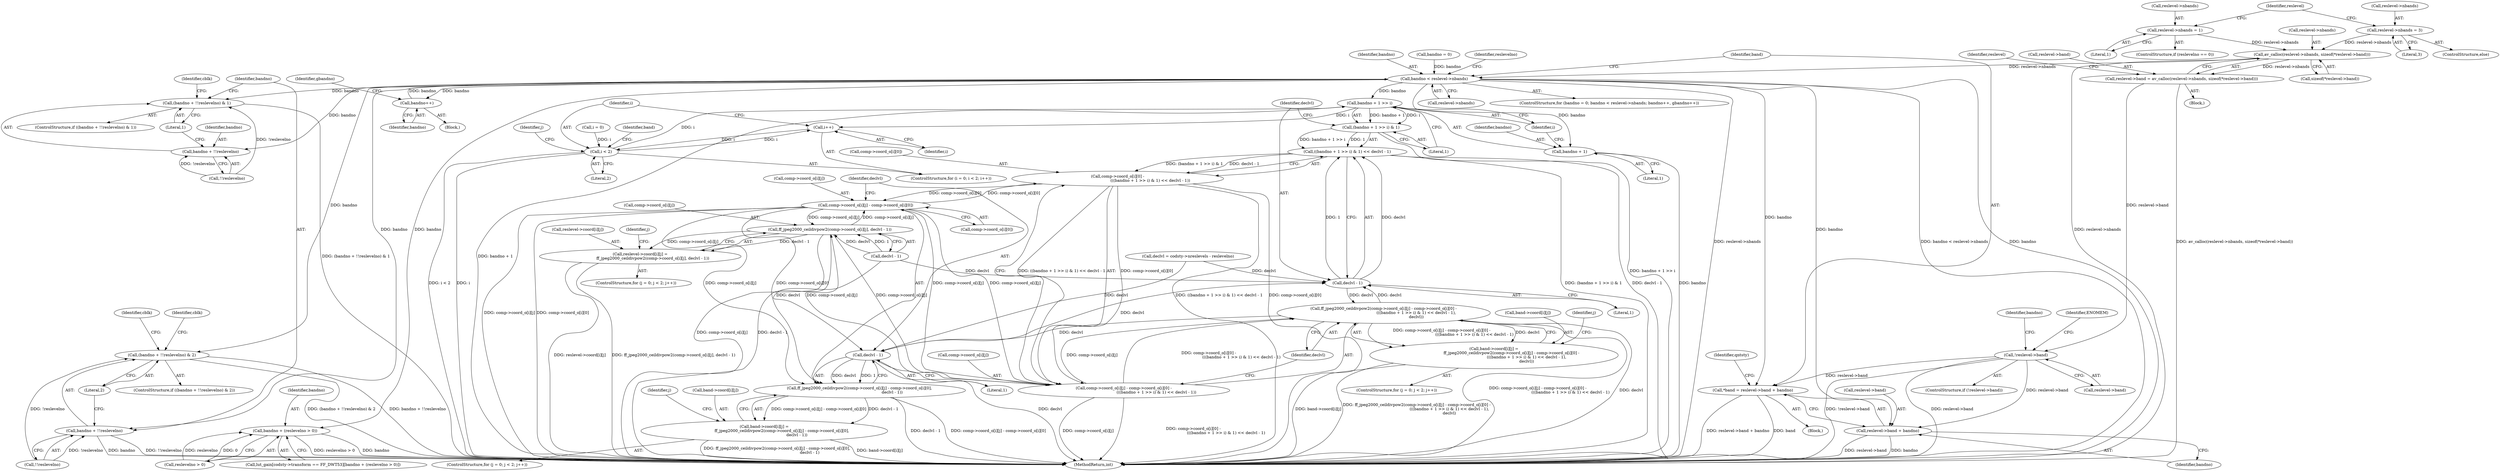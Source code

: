 digraph "0_FFmpeg_912ce9dd2080c5837285a471d750fa311e09b555_0@API" {
"1000501" [label="(Call,av_calloc(reslevel->nbands, sizeof(*reslevel->band)))"];
"1000388" [label="(Call,reslevel->nbands = 1)"];
"1000394" [label="(Call,reslevel->nbands = 3)"];
"1000497" [label="(Call,reslevel->band = av_calloc(reslevel->nbands, sizeof(*reslevel->band)))"];
"1000511" [label="(Call,!reslevel->band)"];
"1000534" [label="(Call,*band = reslevel->band + bandno)"];
"1000536" [label="(Call,reslevel->band + bandno)"];
"1000522" [label="(Call,bandno < reslevel->nbands)"];
"1000528" [label="(Call,bandno++)"];
"1000571" [label="(Call,bandno + (reslevelno > 0))"];
"1000791" [label="(Call,bandno + 1 >> i)"];
"1000753" [label="(Call,i++)"];
"1000750" [label="(Call,i < 2)"];
"1000790" [label="(Call,(bandno + 1 >> i) & 1)"];
"1000789" [label="(Call,((bandno + 1 >> i) & 1) << declvl - 1)"];
"1000781" [label="(Call,comp->coord_o[i][0] -\n                                                    (((bandno + 1 >> i) & 1) << declvl - 1))"];
"1000694" [label="(Call,comp->coord_o[i][j] - comp->coord_o[i][0])"];
"1000355" [label="(Call,ff_jpeg2000_ceildivpow2(comp->coord_o[i][j], declvl - 1))"];
"1000347" [label="(Call,reslevel->coord[i][j] =\n                    ff_jpeg2000_ceildivpow2(comp->coord_o[i][j], declvl - 1))"];
"1000773" [label="(Call,comp->coord_o[i][j] - comp->coord_o[i][0] -\n                                                    (((bandno + 1 >> i) & 1) << declvl - 1))"];
"1000772" [label="(Call,ff_jpeg2000_ceildivpow2(comp->coord_o[i][j] - comp->coord_o[i][0] -\n                                                    (((bandno + 1 >> i) & 1) << declvl - 1),\n                                                    declvl))"];
"1000709" [label="(Call,declvl - 1)"];
"1000693" [label="(Call,ff_jpeg2000_ceildivpow2(comp->coord_o[i][j] - comp->coord_o[i][0],\n                                                    declvl - 1))"];
"1000685" [label="(Call,band->coord[i][j] =\n                            ff_jpeg2000_ceildivpow2(comp->coord_o[i][j] - comp->coord_o[i][0],\n                                                    declvl - 1))"];
"1000797" [label="(Call,declvl - 1)"];
"1000764" [label="(Call,band->coord[i][j] =\n                            ff_jpeg2000_ceildivpow2(comp->coord_o[i][j] - comp->coord_o[i][0] -\n                                                    (((bandno + 1 >> i) & 1) << declvl - 1),\n                                                    declvl))"];
"1000792" [label="(Call,bandno + 1)"];
"1001389" [label="(Call,(bandno + !!reslevelno) & 1)"];
"1001390" [label="(Call,bandno + !!reslevelno)"];
"1001468" [label="(Call,(bandno + !!reslevelno) & 2)"];
"1001469" [label="(Call,bandno + !!reslevelno)"];
"1001469" [label="(Call,bandno + !!reslevelno)"];
"1000773" [label="(Call,comp->coord_o[i][j] - comp->coord_o[i][0] -\n                                                    (((bandno + 1 >> i) & 1) << declvl - 1))"];
"1000694" [label="(Call,comp->coord_o[i][j] - comp->coord_o[i][0])"];
"1000799" [label="(Literal,1)"];
"1000389" [label="(Call,reslevel->nbands)"];
"1000520" [label="(Identifier,bandno)"];
"1001392" [label="(Call,!!reslevelno)"];
"1001467" [label="(ControlStructure,if ((bandno + !!reslevelno) & 2))"];
"1000524" [label="(Call,reslevel->nbands)"];
"1001480" [label="(Identifier,cblk)"];
"1000392" [label="(Literal,1)"];
"1000527" [label="(Block,)"];
"1001548" [label="(Identifier,cblk)"];
"1000522" [label="(Call,bandno < reslevel->nbands)"];
"1000404" [label="(Identifier,reslevel)"];
"1000346" [label="(Identifier,j)"];
"1000757" [label="(Identifier,j)"];
"1000797" [label="(Call,declvl - 1)"];
"1000497" [label="(Call,reslevel->band = av_calloc(reslevel->nbands, sizeof(*reslevel->band)))"];
"1000755" [label="(ControlStructure,for (j = 0; j < 2; j++))"];
"1000501" [label="(Call,av_calloc(reslevel->nbands, sizeof(*reslevel->band)))"];
"1000338" [label="(ControlStructure,for (j = 0; j < 2; j++))"];
"1000791" [label="(Call,bandno + 1 >> i)"];
"1000388" [label="(Call,reslevel->nbands = 1)"];
"1000529" [label="(Identifier,bandno)"];
"1000803" [label="(Identifier,band)"];
"1001471" [label="(Call,!!reslevelno)"];
"1000534" [label="(Call,*band = reslevel->band + bandno)"];
"1000796" [label="(Literal,1)"];
"1000781" [label="(Call,comp->coord_o[i][0] -\n                                                    (((bandno + 1 >> i) & 1) << declvl - 1))"];
"1000790" [label="(Call,(bandno + 1 >> i) & 1)"];
"1000793" [label="(Identifier,bandno)"];
"1000311" [label="(Identifier,reslevelno)"];
"1001389" [label="(Call,(bandno + !!reslevelno) & 1)"];
"1000794" [label="(Literal,1)"];
"1001391" [label="(Identifier,bandno)"];
"1000518" [label="(ControlStructure,for (bandno = 0; bandno < reslevel->nbands; bandno++, gbandno++))"];
"1000394" [label="(Call,reslevel->nbands = 3)"];
"1000398" [label="(Literal,3)"];
"1000312" [label="(Block,)"];
"1001401" [label="(Identifier,cblk)"];
"1000709" [label="(Call,declvl - 1)"];
"1000536" [label="(Call,reslevel->band + bandno)"];
"1001573" [label="(MethodReturn,int)"];
"1000754" [label="(Identifier,i)"];
"1000528" [label="(Call,bandno++)"];
"1000571" [label="(Call,bandno + (reslevelno > 0))"];
"1001474" [label="(Literal,2)"];
"1000513" [label="(Identifier,reslevel)"];
"1000686" [label="(Call,band->coord[i][j])"];
"1000774" [label="(Call,comp->coord_o[i][j])"];
"1000572" [label="(Identifier,bandno)"];
"1000314" [label="(Call,declvl = codsty->nreslevels - reslevelno)"];
"1000684" [label="(Identifier,j)"];
"1000512" [label="(Call,reslevel->band)"];
"1000795" [label="(Identifier,i)"];
"1000519" [label="(Call,bandno = 0)"];
"1000702" [label="(Call,comp->coord_o[i][0])"];
"1000537" [label="(Call,reslevel->band)"];
"1000751" [label="(Identifier,i)"];
"1000363" [label="(Call,declvl - 1)"];
"1000540" [label="(Identifier,bandno)"];
"1001395" [label="(Literal,1)"];
"1000710" [label="(Identifier,declvl)"];
"1000517" [label="(Identifier,ENOMEM)"];
"1000384" [label="(ControlStructure,if (reslevelno == 0))"];
"1001390" [label="(Call,bandno + !!reslevelno)"];
"1000746" [label="(ControlStructure,for (i = 0; i < 2; i++))"];
"1000355" [label="(Call,ff_jpeg2000_ceildivpow2(comp->coord_o[i][j], declvl - 1))"];
"1000772" [label="(Call,ff_jpeg2000_ceildivpow2(comp->coord_o[i][j] - comp->coord_o[i][0] -\n                                                    (((bandno + 1 >> i) & 1) << declvl - 1),\n                                                    declvl))"];
"1000753" [label="(Call,i++)"];
"1000750" [label="(Call,i < 2)"];
"1000393" [label="(ControlStructure,else)"];
"1000348" [label="(Call,reslevel->coord[i][j])"];
"1000792" [label="(Call,bandno + 1)"];
"1000535" [label="(Identifier,band)"];
"1000765" [label="(Call,band->coord[i][j])"];
"1001388" [label="(ControlStructure,if ((bandno + !!reslevelno) & 1))"];
"1000782" [label="(Call,comp->coord_o[i][0])"];
"1000347" [label="(Call,reslevel->coord[i][j] =\n                    ff_jpeg2000_ceildivpow2(comp->coord_o[i][j], declvl - 1))"];
"1000505" [label="(Call,sizeof(*reslevel->band))"];
"1000711" [label="(Literal,1)"];
"1000502" [label="(Call,reslevel->nbands)"];
"1000573" [label="(Call,reslevelno > 0)"];
"1000676" [label="(ControlStructure,for (j = 0; j < 2; j++))"];
"1000685" [label="(Call,band->coord[i][j] =\n                            ff_jpeg2000_ceildivpow2(comp->coord_o[i][j] - comp->coord_o[i][0],\n                                                    declvl - 1))"];
"1000498" [label="(Call,reslevel->band)"];
"1000764" [label="(Call,band->coord[i][j] =\n                            ff_jpeg2000_ceildivpow2(comp->coord_o[i][j] - comp->coord_o[i][0] -\n                                                    (((bandno + 1 >> i) & 1) << declvl - 1),\n                                                    declvl))"];
"1000510" [label="(ControlStructure,if (!reslevel->band))"];
"1001468" [label="(Call,(bandno + !!reslevelno) & 2)"];
"1000693" [label="(Call,ff_jpeg2000_ceildivpow2(comp->coord_o[i][j] - comp->coord_o[i][0],\n                                                    declvl - 1))"];
"1000789" [label="(Call,((bandno + 1 >> i) & 1) << declvl - 1)"];
"1000563" [label="(Call,lut_gain[codsty->transform == FF_DWT53][bandno + (reslevelno > 0)])"];
"1000531" [label="(Identifier,gbandno)"];
"1000532" [label="(Block,)"];
"1000546" [label="(Identifier,qntsty)"];
"1000695" [label="(Call,comp->coord_o[i][j])"];
"1000800" [label="(Identifier,declvl)"];
"1000356" [label="(Call,comp->coord_o[i][j])"];
"1000511" [label="(Call,!reslevel->band)"];
"1000395" [label="(Call,reslevel->nbands)"];
"1000798" [label="(Identifier,declvl)"];
"1000747" [label="(Call,i = 0)"];
"1000763" [label="(Identifier,j)"];
"1001470" [label="(Identifier,bandno)"];
"1000523" [label="(Identifier,bandno)"];
"1000752" [label="(Literal,2)"];
"1000501" -> "1000497"  [label="AST: "];
"1000501" -> "1000505"  [label="CFG: "];
"1000502" -> "1000501"  [label="AST: "];
"1000505" -> "1000501"  [label="AST: "];
"1000497" -> "1000501"  [label="CFG: "];
"1000501" -> "1001573"  [label="DDG: reslevel->nbands"];
"1000501" -> "1000497"  [label="DDG: reslevel->nbands"];
"1000388" -> "1000501"  [label="DDG: reslevel->nbands"];
"1000394" -> "1000501"  [label="DDG: reslevel->nbands"];
"1000501" -> "1000522"  [label="DDG: reslevel->nbands"];
"1000388" -> "1000384"  [label="AST: "];
"1000388" -> "1000392"  [label="CFG: "];
"1000389" -> "1000388"  [label="AST: "];
"1000392" -> "1000388"  [label="AST: "];
"1000404" -> "1000388"  [label="CFG: "];
"1000394" -> "1000393"  [label="AST: "];
"1000394" -> "1000398"  [label="CFG: "];
"1000395" -> "1000394"  [label="AST: "];
"1000398" -> "1000394"  [label="AST: "];
"1000404" -> "1000394"  [label="CFG: "];
"1000497" -> "1000312"  [label="AST: "];
"1000498" -> "1000497"  [label="AST: "];
"1000513" -> "1000497"  [label="CFG: "];
"1000497" -> "1001573"  [label="DDG: av_calloc(reslevel->nbands, sizeof(*reslevel->band))"];
"1000497" -> "1000511"  [label="DDG: reslevel->band"];
"1000511" -> "1000510"  [label="AST: "];
"1000511" -> "1000512"  [label="CFG: "];
"1000512" -> "1000511"  [label="AST: "];
"1000517" -> "1000511"  [label="CFG: "];
"1000520" -> "1000511"  [label="CFG: "];
"1000511" -> "1001573"  [label="DDG: !reslevel->band"];
"1000511" -> "1001573"  [label="DDG: reslevel->band"];
"1000511" -> "1000534"  [label="DDG: reslevel->band"];
"1000511" -> "1000536"  [label="DDG: reslevel->band"];
"1000534" -> "1000532"  [label="AST: "];
"1000534" -> "1000536"  [label="CFG: "];
"1000535" -> "1000534"  [label="AST: "];
"1000536" -> "1000534"  [label="AST: "];
"1000546" -> "1000534"  [label="CFG: "];
"1000534" -> "1001573"  [label="DDG: reslevel->band + bandno"];
"1000534" -> "1001573"  [label="DDG: band"];
"1000522" -> "1000534"  [label="DDG: bandno"];
"1000536" -> "1000540"  [label="CFG: "];
"1000537" -> "1000536"  [label="AST: "];
"1000540" -> "1000536"  [label="AST: "];
"1000536" -> "1001573"  [label="DDG: bandno"];
"1000536" -> "1001573"  [label="DDG: reslevel->band"];
"1000522" -> "1000536"  [label="DDG: bandno"];
"1000522" -> "1000518"  [label="AST: "];
"1000522" -> "1000524"  [label="CFG: "];
"1000523" -> "1000522"  [label="AST: "];
"1000524" -> "1000522"  [label="AST: "];
"1000535" -> "1000522"  [label="CFG: "];
"1000311" -> "1000522"  [label="CFG: "];
"1000522" -> "1001573"  [label="DDG: reslevel->nbands"];
"1000522" -> "1001573"  [label="DDG: bandno < reslevel->nbands"];
"1000522" -> "1001573"  [label="DDG: bandno"];
"1000519" -> "1000522"  [label="DDG: bandno"];
"1000528" -> "1000522"  [label="DDG: bandno"];
"1000522" -> "1000528"  [label="DDG: bandno"];
"1000522" -> "1000571"  [label="DDG: bandno"];
"1000522" -> "1000791"  [label="DDG: bandno"];
"1000522" -> "1000792"  [label="DDG: bandno"];
"1000522" -> "1001389"  [label="DDG: bandno"];
"1000522" -> "1001390"  [label="DDG: bandno"];
"1000522" -> "1001468"  [label="DDG: bandno"];
"1000522" -> "1001469"  [label="DDG: bandno"];
"1000528" -> "1000527"  [label="AST: "];
"1000528" -> "1000529"  [label="CFG: "];
"1000529" -> "1000528"  [label="AST: "];
"1000531" -> "1000528"  [label="CFG: "];
"1000571" -> "1000563"  [label="AST: "];
"1000571" -> "1000573"  [label="CFG: "];
"1000572" -> "1000571"  [label="AST: "];
"1000573" -> "1000571"  [label="AST: "];
"1000563" -> "1000571"  [label="CFG: "];
"1000571" -> "1001573"  [label="DDG: bandno"];
"1000571" -> "1001573"  [label="DDG: reslevelno > 0"];
"1000573" -> "1000571"  [label="DDG: reslevelno"];
"1000573" -> "1000571"  [label="DDG: 0"];
"1000791" -> "1000790"  [label="AST: "];
"1000791" -> "1000795"  [label="CFG: "];
"1000792" -> "1000791"  [label="AST: "];
"1000795" -> "1000791"  [label="AST: "];
"1000796" -> "1000791"  [label="CFG: "];
"1000791" -> "1001573"  [label="DDG: bandno + 1"];
"1000791" -> "1000753"  [label="DDG: i"];
"1000791" -> "1000790"  [label="DDG: bandno + 1"];
"1000791" -> "1000790"  [label="DDG: i"];
"1000750" -> "1000791"  [label="DDG: i"];
"1000753" -> "1000746"  [label="AST: "];
"1000753" -> "1000754"  [label="CFG: "];
"1000754" -> "1000753"  [label="AST: "];
"1000751" -> "1000753"  [label="CFG: "];
"1000753" -> "1000750"  [label="DDG: i"];
"1000750" -> "1000753"  [label="DDG: i"];
"1000750" -> "1000746"  [label="AST: "];
"1000750" -> "1000752"  [label="CFG: "];
"1000751" -> "1000750"  [label="AST: "];
"1000752" -> "1000750"  [label="AST: "];
"1000757" -> "1000750"  [label="CFG: "];
"1000803" -> "1000750"  [label="CFG: "];
"1000750" -> "1001573"  [label="DDG: i"];
"1000750" -> "1001573"  [label="DDG: i < 2"];
"1000747" -> "1000750"  [label="DDG: i"];
"1000790" -> "1000789"  [label="AST: "];
"1000790" -> "1000796"  [label="CFG: "];
"1000796" -> "1000790"  [label="AST: "];
"1000798" -> "1000790"  [label="CFG: "];
"1000790" -> "1001573"  [label="DDG: bandno + 1 >> i"];
"1000790" -> "1000789"  [label="DDG: bandno + 1 >> i"];
"1000790" -> "1000789"  [label="DDG: 1"];
"1000789" -> "1000781"  [label="AST: "];
"1000789" -> "1000797"  [label="CFG: "];
"1000797" -> "1000789"  [label="AST: "];
"1000781" -> "1000789"  [label="CFG: "];
"1000789" -> "1001573"  [label="DDG: (bandno + 1 >> i) & 1"];
"1000789" -> "1001573"  [label="DDG: declvl - 1"];
"1000789" -> "1000781"  [label="DDG: (bandno + 1 >> i) & 1"];
"1000789" -> "1000781"  [label="DDG: declvl - 1"];
"1000797" -> "1000789"  [label="DDG: declvl"];
"1000797" -> "1000789"  [label="DDG: 1"];
"1000781" -> "1000773"  [label="AST: "];
"1000782" -> "1000781"  [label="AST: "];
"1000773" -> "1000781"  [label="CFG: "];
"1000781" -> "1001573"  [label="DDG: ((bandno + 1 >> i) & 1) << declvl - 1"];
"1000781" -> "1001573"  [label="DDG: comp->coord_o[i][0]"];
"1000781" -> "1000694"  [label="DDG: comp->coord_o[i][0]"];
"1000781" -> "1000773"  [label="DDG: comp->coord_o[i][0]"];
"1000781" -> "1000773"  [label="DDG: ((bandno + 1 >> i) & 1) << declvl - 1"];
"1000694" -> "1000781"  [label="DDG: comp->coord_o[i][0]"];
"1000694" -> "1000693"  [label="AST: "];
"1000694" -> "1000702"  [label="CFG: "];
"1000695" -> "1000694"  [label="AST: "];
"1000702" -> "1000694"  [label="AST: "];
"1000710" -> "1000694"  [label="CFG: "];
"1000694" -> "1001573"  [label="DDG: comp->coord_o[i][j]"];
"1000694" -> "1001573"  [label="DDG: comp->coord_o[i][0]"];
"1000694" -> "1000355"  [label="DDG: comp->coord_o[i][j]"];
"1000694" -> "1000693"  [label="DDG: comp->coord_o[i][j]"];
"1000694" -> "1000693"  [label="DDG: comp->coord_o[i][0]"];
"1000355" -> "1000694"  [label="DDG: comp->coord_o[i][j]"];
"1000773" -> "1000694"  [label="DDG: comp->coord_o[i][j]"];
"1000694" -> "1000773"  [label="DDG: comp->coord_o[i][j]"];
"1000355" -> "1000347"  [label="AST: "];
"1000355" -> "1000363"  [label="CFG: "];
"1000356" -> "1000355"  [label="AST: "];
"1000363" -> "1000355"  [label="AST: "];
"1000347" -> "1000355"  [label="CFG: "];
"1000355" -> "1001573"  [label="DDG: comp->coord_o[i][j]"];
"1000355" -> "1001573"  [label="DDG: declvl - 1"];
"1000355" -> "1000347"  [label="DDG: comp->coord_o[i][j]"];
"1000355" -> "1000347"  [label="DDG: declvl - 1"];
"1000773" -> "1000355"  [label="DDG: comp->coord_o[i][j]"];
"1000363" -> "1000355"  [label="DDG: declvl"];
"1000363" -> "1000355"  [label="DDG: 1"];
"1000355" -> "1000773"  [label="DDG: comp->coord_o[i][j]"];
"1000347" -> "1000338"  [label="AST: "];
"1000348" -> "1000347"  [label="AST: "];
"1000346" -> "1000347"  [label="CFG: "];
"1000347" -> "1001573"  [label="DDG: reslevel->coord[i][j]"];
"1000347" -> "1001573"  [label="DDG: ff_jpeg2000_ceildivpow2(comp->coord_o[i][j], declvl - 1)"];
"1000773" -> "1000772"  [label="AST: "];
"1000774" -> "1000773"  [label="AST: "];
"1000800" -> "1000773"  [label="CFG: "];
"1000773" -> "1001573"  [label="DDG: comp->coord_o[i][0] -\n                                                    (((bandno + 1 >> i) & 1) << declvl - 1)"];
"1000773" -> "1001573"  [label="DDG: comp->coord_o[i][j]"];
"1000773" -> "1000772"  [label="DDG: comp->coord_o[i][j]"];
"1000773" -> "1000772"  [label="DDG: comp->coord_o[i][0] -\n                                                    (((bandno + 1 >> i) & 1) << declvl - 1)"];
"1000772" -> "1000764"  [label="AST: "];
"1000772" -> "1000800"  [label="CFG: "];
"1000800" -> "1000772"  [label="AST: "];
"1000764" -> "1000772"  [label="CFG: "];
"1000772" -> "1001573"  [label="DDG: comp->coord_o[i][j] - comp->coord_o[i][0] -\n                                                    (((bandno + 1 >> i) & 1) << declvl - 1)"];
"1000772" -> "1001573"  [label="DDG: declvl"];
"1000772" -> "1000709"  [label="DDG: declvl"];
"1000772" -> "1000764"  [label="DDG: comp->coord_o[i][j] - comp->coord_o[i][0] -\n                                                    (((bandno + 1 >> i) & 1) << declvl - 1)"];
"1000772" -> "1000764"  [label="DDG: declvl"];
"1000772" -> "1000797"  [label="DDG: declvl"];
"1000797" -> "1000772"  [label="DDG: declvl"];
"1000709" -> "1000693"  [label="AST: "];
"1000709" -> "1000711"  [label="CFG: "];
"1000710" -> "1000709"  [label="AST: "];
"1000711" -> "1000709"  [label="AST: "];
"1000693" -> "1000709"  [label="CFG: "];
"1000709" -> "1001573"  [label="DDG: declvl"];
"1000709" -> "1000693"  [label="DDG: declvl"];
"1000709" -> "1000693"  [label="DDG: 1"];
"1000314" -> "1000709"  [label="DDG: declvl"];
"1000363" -> "1000709"  [label="DDG: declvl"];
"1000709" -> "1000797"  [label="DDG: declvl"];
"1000693" -> "1000685"  [label="AST: "];
"1000685" -> "1000693"  [label="CFG: "];
"1000693" -> "1001573"  [label="DDG: declvl - 1"];
"1000693" -> "1001573"  [label="DDG: comp->coord_o[i][j] - comp->coord_o[i][0]"];
"1000693" -> "1000685"  [label="DDG: comp->coord_o[i][j] - comp->coord_o[i][0]"];
"1000693" -> "1000685"  [label="DDG: declvl - 1"];
"1000685" -> "1000676"  [label="AST: "];
"1000686" -> "1000685"  [label="AST: "];
"1000684" -> "1000685"  [label="CFG: "];
"1000685" -> "1001573"  [label="DDG: ff_jpeg2000_ceildivpow2(comp->coord_o[i][j] - comp->coord_o[i][0],\n                                                    declvl - 1)"];
"1000685" -> "1001573"  [label="DDG: band->coord[i][j]"];
"1000797" -> "1000799"  [label="CFG: "];
"1000798" -> "1000797"  [label="AST: "];
"1000799" -> "1000797"  [label="AST: "];
"1000314" -> "1000797"  [label="DDG: declvl"];
"1000363" -> "1000797"  [label="DDG: declvl"];
"1000764" -> "1000755"  [label="AST: "];
"1000765" -> "1000764"  [label="AST: "];
"1000763" -> "1000764"  [label="CFG: "];
"1000764" -> "1001573"  [label="DDG: band->coord[i][j]"];
"1000764" -> "1001573"  [label="DDG: ff_jpeg2000_ceildivpow2(comp->coord_o[i][j] - comp->coord_o[i][0] -\n                                                    (((bandno + 1 >> i) & 1) << declvl - 1),\n                                                    declvl)"];
"1000792" -> "1000794"  [label="CFG: "];
"1000793" -> "1000792"  [label="AST: "];
"1000794" -> "1000792"  [label="AST: "];
"1000795" -> "1000792"  [label="CFG: "];
"1000792" -> "1001573"  [label="DDG: bandno"];
"1001389" -> "1001388"  [label="AST: "];
"1001389" -> "1001395"  [label="CFG: "];
"1001390" -> "1001389"  [label="AST: "];
"1001395" -> "1001389"  [label="AST: "];
"1001401" -> "1001389"  [label="CFG: "];
"1001470" -> "1001389"  [label="CFG: "];
"1001389" -> "1001573"  [label="DDG: (bandno + !!reslevelno) & 1"];
"1001392" -> "1001389"  [label="DDG: !reslevelno"];
"1001390" -> "1001392"  [label="CFG: "];
"1001391" -> "1001390"  [label="AST: "];
"1001392" -> "1001390"  [label="AST: "];
"1001395" -> "1001390"  [label="CFG: "];
"1001392" -> "1001390"  [label="DDG: !reslevelno"];
"1001468" -> "1001467"  [label="AST: "];
"1001468" -> "1001474"  [label="CFG: "];
"1001469" -> "1001468"  [label="AST: "];
"1001474" -> "1001468"  [label="AST: "];
"1001480" -> "1001468"  [label="CFG: "];
"1001548" -> "1001468"  [label="CFG: "];
"1001468" -> "1001573"  [label="DDG: bandno + !!reslevelno"];
"1001468" -> "1001573"  [label="DDG: (bandno + !!reslevelno) & 2"];
"1001471" -> "1001468"  [label="DDG: !reslevelno"];
"1001469" -> "1001471"  [label="CFG: "];
"1001470" -> "1001469"  [label="AST: "];
"1001471" -> "1001469"  [label="AST: "];
"1001474" -> "1001469"  [label="CFG: "];
"1001469" -> "1001573"  [label="DDG: !!reslevelno"];
"1001469" -> "1001573"  [label="DDG: bandno"];
"1001471" -> "1001469"  [label="DDG: !reslevelno"];
}
